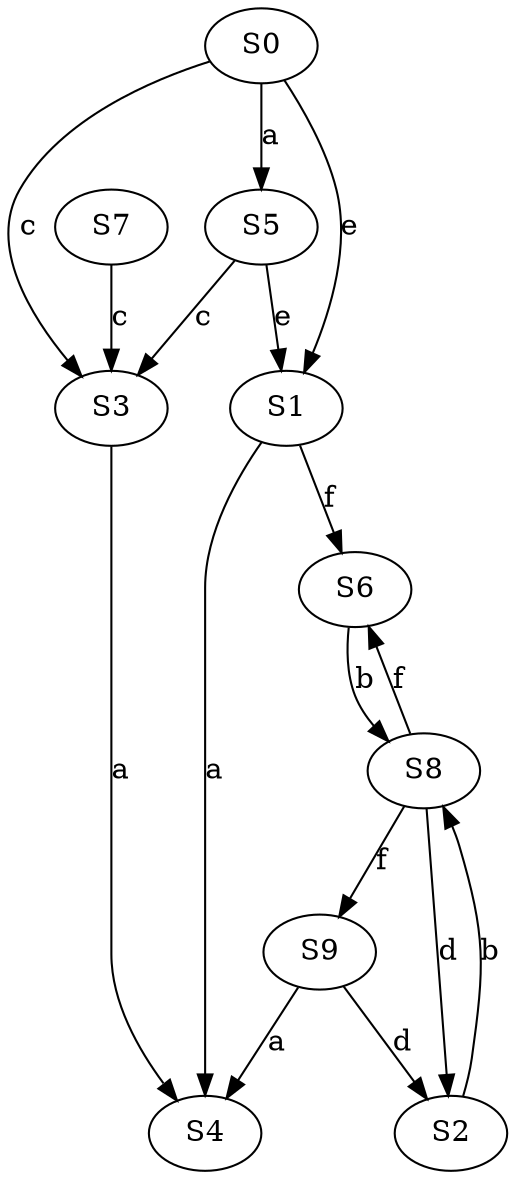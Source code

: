 strict digraph  {
S0;
S7;
S5;
S4;
S8;
S3;
S2;
S1;
S9;
S6;
S0 -> S5  [label=a];
S0 -> S3  [label=c];
S0 -> S1  [label=e];
S7 -> S3  [label=c];
S5 -> S3  [label=c];
S5 -> S1  [label=e];
S8 -> S2  [label=d];
S8 -> S9  [label=f];
S8 -> S6  [label=f];
S3 -> S4  [label=a];
S2 -> S8  [label=b];
S1 -> S4  [label=a];
S1 -> S6  [label=f];
S9 -> S4  [label=a];
S9 -> S2  [label=d];
S6 -> S8  [label=b];
}
